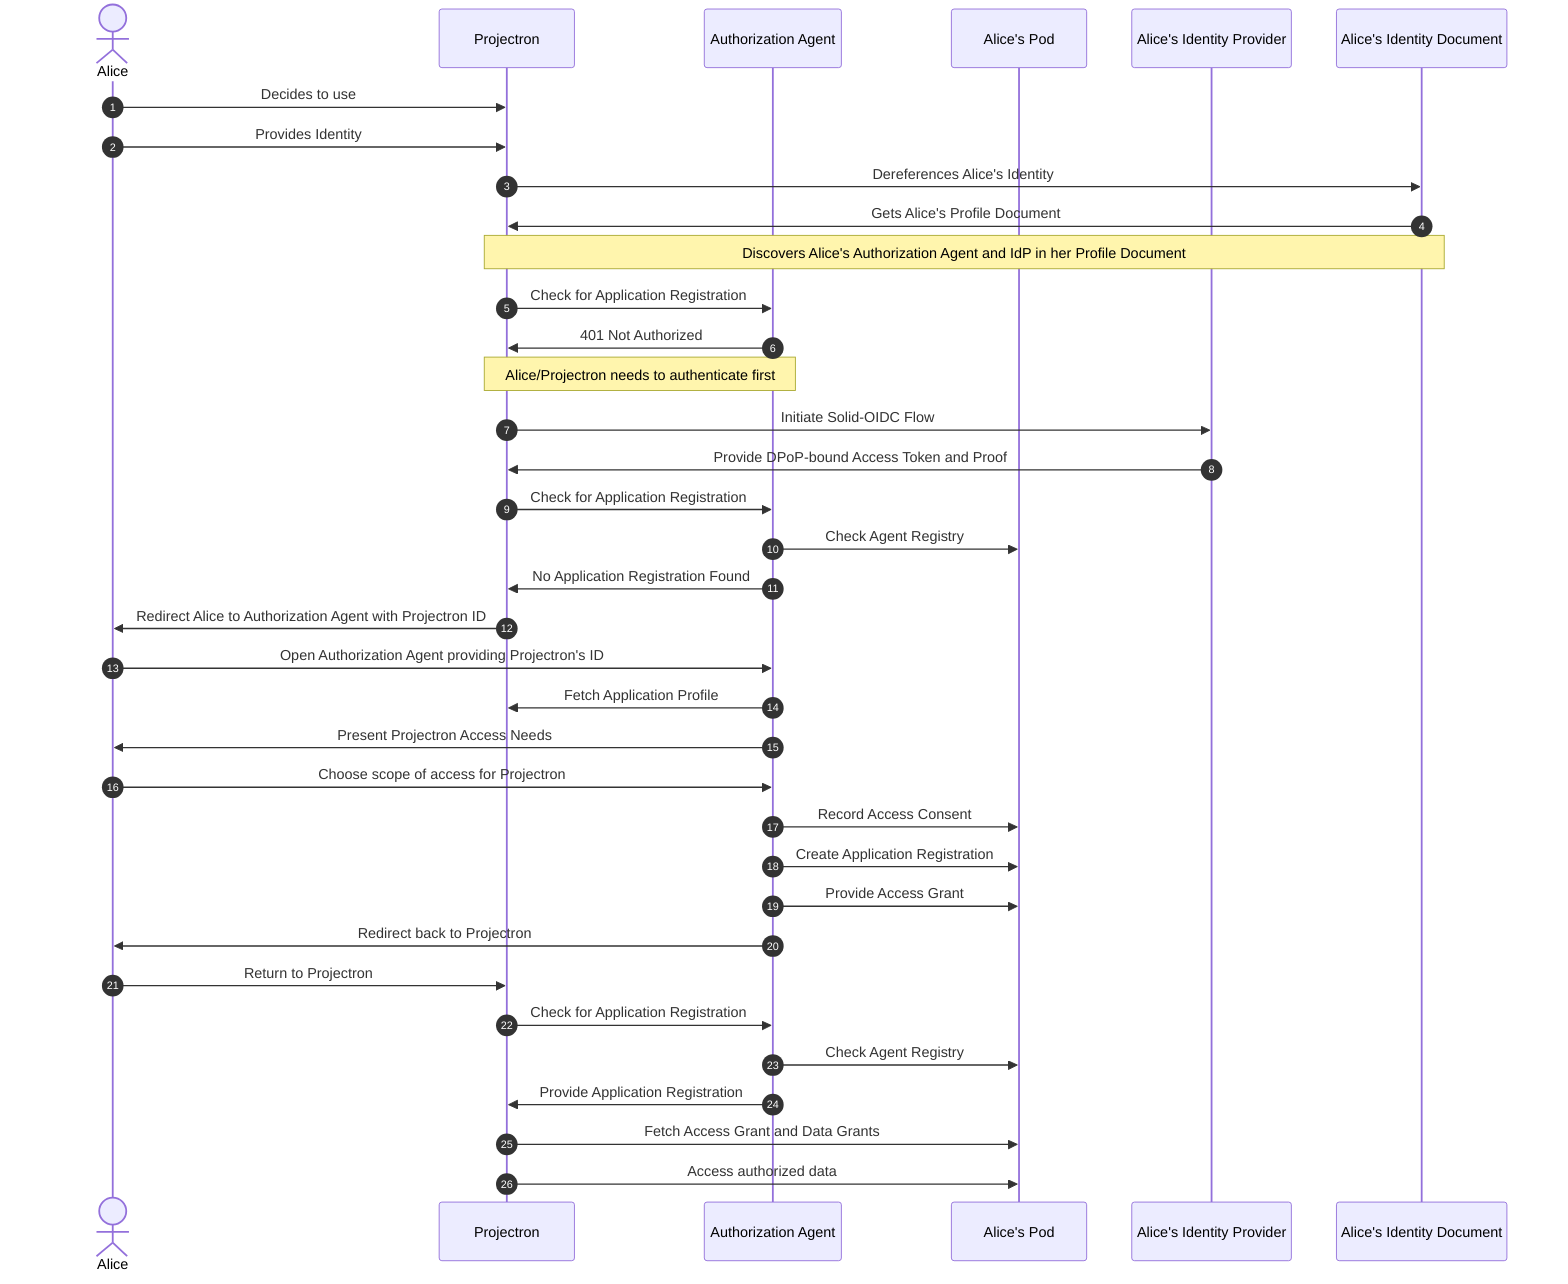 sequenceDiagram
    autonumber
    actor Alice
    participant Projectron
    participant Authorization Agent
    participant Alice's Pod
    participant Alice's Identity Provider
    participant Alice's Identity Document
    Alice->>Projectron: Decides to use
    Alice->>Projectron: Provides Identity
    Projectron->>Alice's Identity Document: Dereferences Alice's Identity
    Alice's Identity Document->>Projectron: Gets Alice's Profile Document
    Note over Alice's Identity Document,Projectron: Discovers Alice's Authorization Agent and IdP in her Profile Document
    Projectron->>Authorization Agent: Check for Application Registration
    Authorization Agent->>Projectron: 401 Not Authorized
    Note over Authorization Agent,Projectron: Alice/Projectron needs to authenticate first
    Projectron->>Alice's Identity Provider: Initiate Solid-OIDC Flow
    Alice's Identity Provider->>Projectron: Provide DPoP-bound Access Token and Proof
    Projectron->>Authorization Agent: Check for Application Registration
    Authorization Agent->>Alice's Pod: Check Agent Registry
    Authorization Agent->>Projectron: No Application Registration Found
    Projectron->>Alice: Redirect Alice to Authorization Agent with Projectron ID
    Alice->>Authorization Agent: Open Authorization Agent providing Projectron's ID
    Authorization Agent->>Projectron: Fetch Application Profile
    Authorization Agent->>Alice: Present Projectron Access Needs
    Alice->>Authorization Agent: Choose scope of access for Projectron
    Authorization Agent->>Alice's Pod: Record Access Consent
    Authorization Agent->>Alice's Pod: Create Application Registration
    Authorization Agent->>Alice's Pod: Provide Access Grant
    Authorization Agent->>Alice: Redirect back to Projectron
    Alice->>Projectron: Return to Projectron
    Projectron->>Authorization Agent: Check for Application Registration
    Authorization Agent->>Alice's Pod: Check Agent Registry
    Authorization Agent->>Projectron: Provide Application Registration
    Projectron->>Alice's Pod: Fetch Access Grant and Data Grants
    Projectron->>Alice's Pod: Access authorized data
